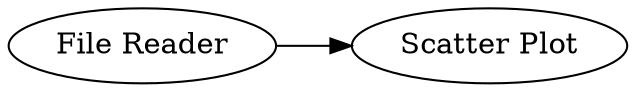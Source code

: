 digraph {
	"3020116331788264715_3" [label="Scatter Plot"]
	"3020116331788264715_1" [label="File Reader"]
	"3020116331788264715_1" -> "3020116331788264715_3"
	rankdir=LR
}
